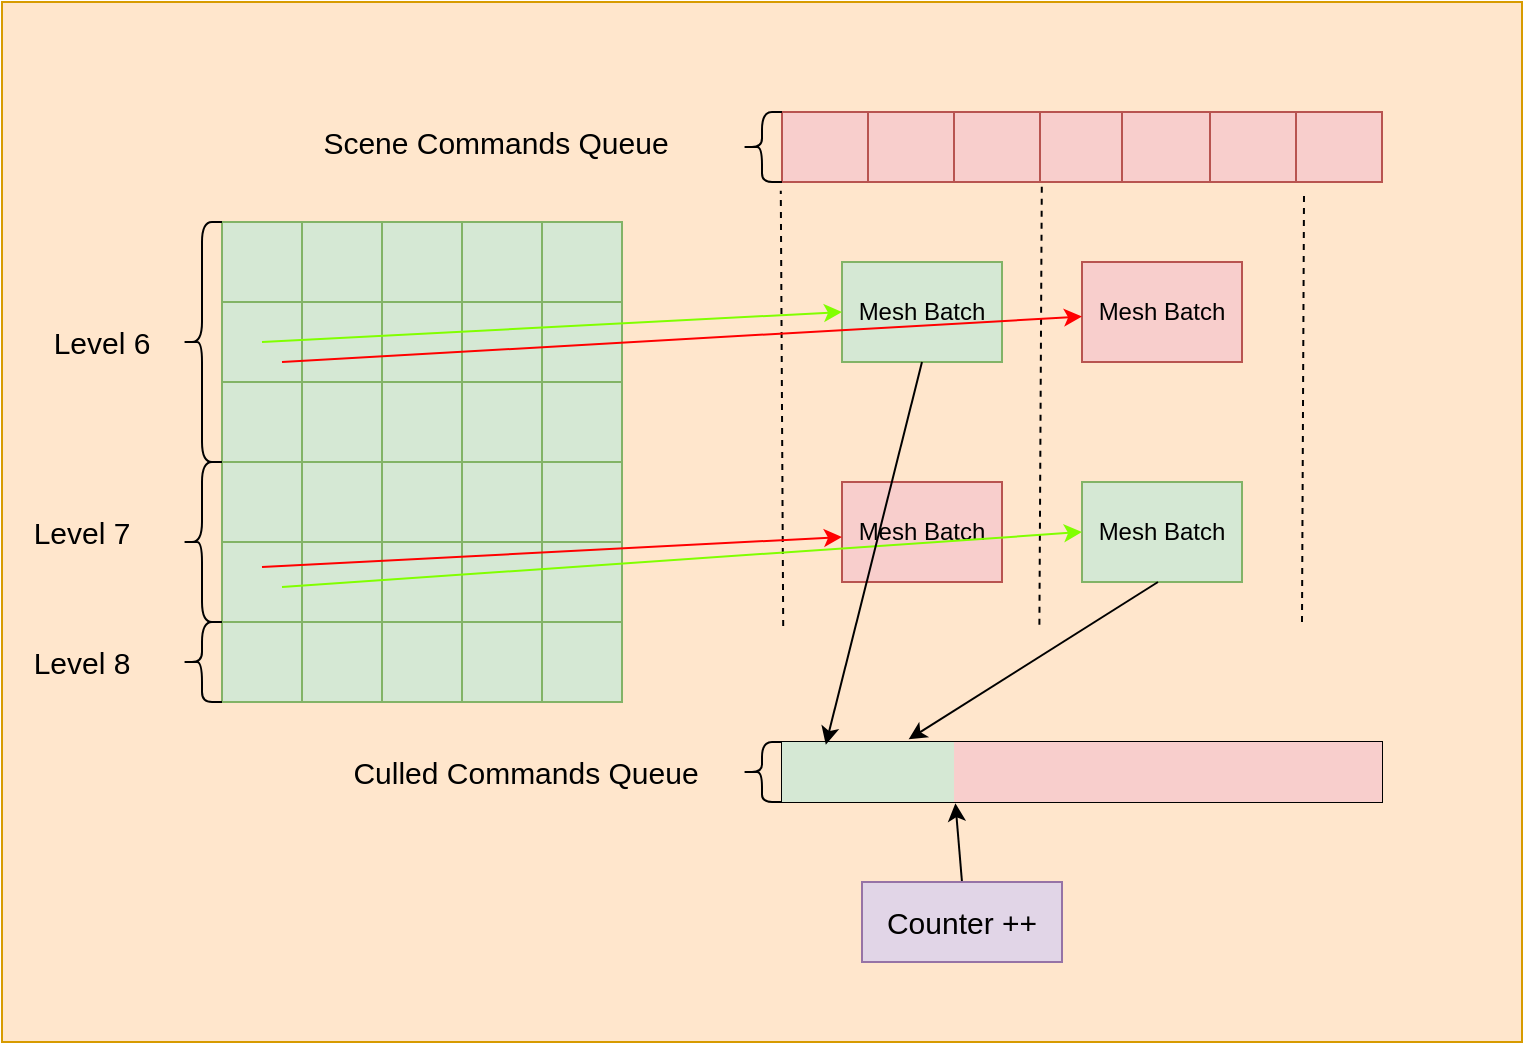 <mxfile version="24.2.5" type="device">
  <diagram name="第 1 页" id="SrxB0XY9dT65cyTwiwqH">
    <mxGraphModel dx="2074" dy="1205" grid="1" gridSize="10" guides="1" tooltips="1" connect="1" arrows="1" fold="1" page="1" pageScale="1" pageWidth="827" pageHeight="1169" math="0" shadow="0">
      <root>
        <mxCell id="0" />
        <mxCell id="1" parent="0" />
        <mxCell id="6YKw9iNjO2KrYBKUbxQq-34" value="" style="rounded=0;whiteSpace=wrap;html=1;fillColor=#ffe6cc;strokeColor=#d79b00;" vertex="1" parent="1">
          <mxGeometry x="70" y="390" width="760" height="520" as="geometry" />
        </mxCell>
        <mxCell id="6YKw9iNjO2KrYBKUbxQq-2" value="" style="shape=table;startSize=0;container=1;collapsible=0;childLayout=tableLayout;fontSize=16;fillColor=#d5e8d4;strokeColor=#82b366;" vertex="1" parent="1">
          <mxGeometry x="180" y="500" width="200" height="240" as="geometry" />
        </mxCell>
        <mxCell id="6YKw9iNjO2KrYBKUbxQq-3" value="" style="shape=tableRow;horizontal=0;startSize=0;swimlaneHead=0;swimlaneBody=0;strokeColor=inherit;top=0;left=0;bottom=0;right=0;collapsible=0;dropTarget=0;fillColor=none;points=[[0,0.5],[1,0.5]];portConstraint=eastwest;fontSize=16;" vertex="1" parent="6YKw9iNjO2KrYBKUbxQq-2">
          <mxGeometry width="200" height="40" as="geometry" />
        </mxCell>
        <mxCell id="6YKw9iNjO2KrYBKUbxQq-4" value="" style="shape=partialRectangle;html=1;whiteSpace=wrap;connectable=0;strokeColor=inherit;overflow=hidden;fillColor=none;top=0;left=0;bottom=0;right=0;pointerEvents=1;fontSize=16;" vertex="1" parent="6YKw9iNjO2KrYBKUbxQq-3">
          <mxGeometry width="40" height="40" as="geometry">
            <mxRectangle width="40" height="40" as="alternateBounds" />
          </mxGeometry>
        </mxCell>
        <mxCell id="6YKw9iNjO2KrYBKUbxQq-5" value="" style="shape=partialRectangle;html=1;whiteSpace=wrap;connectable=0;strokeColor=inherit;overflow=hidden;fillColor=none;top=0;left=0;bottom=0;right=0;pointerEvents=1;fontSize=16;" vertex="1" parent="6YKw9iNjO2KrYBKUbxQq-3">
          <mxGeometry x="40" width="40" height="40" as="geometry">
            <mxRectangle width="40" height="40" as="alternateBounds" />
          </mxGeometry>
        </mxCell>
        <mxCell id="6YKw9iNjO2KrYBKUbxQq-6" value="" style="shape=partialRectangle;html=1;whiteSpace=wrap;connectable=0;strokeColor=inherit;overflow=hidden;fillColor=none;top=0;left=0;bottom=0;right=0;pointerEvents=1;fontSize=16;" vertex="1" parent="6YKw9iNjO2KrYBKUbxQq-3">
          <mxGeometry x="80" width="40" height="40" as="geometry">
            <mxRectangle width="40" height="40" as="alternateBounds" />
          </mxGeometry>
        </mxCell>
        <mxCell id="6YKw9iNjO2KrYBKUbxQq-23" style="shape=partialRectangle;html=1;whiteSpace=wrap;connectable=0;strokeColor=inherit;overflow=hidden;fillColor=none;top=0;left=0;bottom=0;right=0;pointerEvents=1;fontSize=16;" vertex="1" parent="6YKw9iNjO2KrYBKUbxQq-3">
          <mxGeometry x="120" width="40" height="40" as="geometry">
            <mxRectangle width="40" height="40" as="alternateBounds" />
          </mxGeometry>
        </mxCell>
        <mxCell id="6YKw9iNjO2KrYBKUbxQq-28" style="shape=partialRectangle;html=1;whiteSpace=wrap;connectable=0;strokeColor=inherit;overflow=hidden;fillColor=none;top=0;left=0;bottom=0;right=0;pointerEvents=1;fontSize=16;" vertex="1" parent="6YKw9iNjO2KrYBKUbxQq-3">
          <mxGeometry x="160" width="40" height="40" as="geometry">
            <mxRectangle width="40" height="40" as="alternateBounds" />
          </mxGeometry>
        </mxCell>
        <mxCell id="6YKw9iNjO2KrYBKUbxQq-7" value="" style="shape=tableRow;horizontal=0;startSize=0;swimlaneHead=0;swimlaneBody=0;strokeColor=inherit;top=0;left=0;bottom=0;right=0;collapsible=0;dropTarget=0;fillColor=none;points=[[0,0.5],[1,0.5]];portConstraint=eastwest;fontSize=16;" vertex="1" parent="6YKw9iNjO2KrYBKUbxQq-2">
          <mxGeometry y="40" width="200" height="40" as="geometry" />
        </mxCell>
        <mxCell id="6YKw9iNjO2KrYBKUbxQq-8" value="" style="shape=partialRectangle;html=1;whiteSpace=wrap;connectable=0;strokeColor=inherit;overflow=hidden;fillColor=none;top=0;left=0;bottom=0;right=0;pointerEvents=1;fontSize=16;" vertex="1" parent="6YKw9iNjO2KrYBKUbxQq-7">
          <mxGeometry width="40" height="40" as="geometry">
            <mxRectangle width="40" height="40" as="alternateBounds" />
          </mxGeometry>
        </mxCell>
        <mxCell id="6YKw9iNjO2KrYBKUbxQq-9" value="" style="shape=partialRectangle;html=1;whiteSpace=wrap;connectable=0;strokeColor=inherit;overflow=hidden;fillColor=none;top=0;left=0;bottom=0;right=0;pointerEvents=1;fontSize=16;" vertex="1" parent="6YKw9iNjO2KrYBKUbxQq-7">
          <mxGeometry x="40" width="40" height="40" as="geometry">
            <mxRectangle width="40" height="40" as="alternateBounds" />
          </mxGeometry>
        </mxCell>
        <mxCell id="6YKw9iNjO2KrYBKUbxQq-10" value="" style="shape=partialRectangle;html=1;whiteSpace=wrap;connectable=0;strokeColor=inherit;overflow=hidden;fillColor=none;top=0;left=0;bottom=0;right=0;pointerEvents=1;fontSize=16;" vertex="1" parent="6YKw9iNjO2KrYBKUbxQq-7">
          <mxGeometry x="80" width="40" height="40" as="geometry">
            <mxRectangle width="40" height="40" as="alternateBounds" />
          </mxGeometry>
        </mxCell>
        <mxCell id="6YKw9iNjO2KrYBKUbxQq-24" style="shape=partialRectangle;html=1;whiteSpace=wrap;connectable=0;strokeColor=inherit;overflow=hidden;fillColor=none;top=0;left=0;bottom=0;right=0;pointerEvents=1;fontSize=16;" vertex="1" parent="6YKw9iNjO2KrYBKUbxQq-7">
          <mxGeometry x="120" width="40" height="40" as="geometry">
            <mxRectangle width="40" height="40" as="alternateBounds" />
          </mxGeometry>
        </mxCell>
        <mxCell id="6YKw9iNjO2KrYBKUbxQq-29" style="shape=partialRectangle;html=1;whiteSpace=wrap;connectable=0;strokeColor=inherit;overflow=hidden;fillColor=none;top=0;left=0;bottom=0;right=0;pointerEvents=1;fontSize=16;" vertex="1" parent="6YKw9iNjO2KrYBKUbxQq-7">
          <mxGeometry x="160" width="40" height="40" as="geometry">
            <mxRectangle width="40" height="40" as="alternateBounds" />
          </mxGeometry>
        </mxCell>
        <mxCell id="6YKw9iNjO2KrYBKUbxQq-11" value="" style="shape=tableRow;horizontal=0;startSize=0;swimlaneHead=0;swimlaneBody=0;strokeColor=inherit;top=0;left=0;bottom=0;right=0;collapsible=0;dropTarget=0;fillColor=none;points=[[0,0.5],[1,0.5]];portConstraint=eastwest;fontSize=16;" vertex="1" parent="6YKw9iNjO2KrYBKUbxQq-2">
          <mxGeometry y="80" width="200" height="40" as="geometry" />
        </mxCell>
        <mxCell id="6YKw9iNjO2KrYBKUbxQq-12" value="" style="shape=partialRectangle;html=1;whiteSpace=wrap;connectable=0;strokeColor=inherit;overflow=hidden;fillColor=none;top=0;left=0;bottom=0;right=0;pointerEvents=1;fontSize=16;" vertex="1" parent="6YKw9iNjO2KrYBKUbxQq-11">
          <mxGeometry width="40" height="40" as="geometry">
            <mxRectangle width="40" height="40" as="alternateBounds" />
          </mxGeometry>
        </mxCell>
        <mxCell id="6YKw9iNjO2KrYBKUbxQq-13" value="" style="shape=partialRectangle;html=1;whiteSpace=wrap;connectable=0;strokeColor=inherit;overflow=hidden;fillColor=none;top=0;left=0;bottom=0;right=0;pointerEvents=1;fontSize=16;" vertex="1" parent="6YKw9iNjO2KrYBKUbxQq-11">
          <mxGeometry x="40" width="40" height="40" as="geometry">
            <mxRectangle width="40" height="40" as="alternateBounds" />
          </mxGeometry>
        </mxCell>
        <mxCell id="6YKw9iNjO2KrYBKUbxQq-14" value="" style="shape=partialRectangle;html=1;whiteSpace=wrap;connectable=0;strokeColor=inherit;overflow=hidden;fillColor=none;top=0;left=0;bottom=0;right=0;pointerEvents=1;fontSize=16;" vertex="1" parent="6YKw9iNjO2KrYBKUbxQq-11">
          <mxGeometry x="80" width="40" height="40" as="geometry">
            <mxRectangle width="40" height="40" as="alternateBounds" />
          </mxGeometry>
        </mxCell>
        <mxCell id="6YKw9iNjO2KrYBKUbxQq-25" style="shape=partialRectangle;html=1;whiteSpace=wrap;connectable=0;strokeColor=inherit;overflow=hidden;fillColor=none;top=0;left=0;bottom=0;right=0;pointerEvents=1;fontSize=16;" vertex="1" parent="6YKw9iNjO2KrYBKUbxQq-11">
          <mxGeometry x="120" width="40" height="40" as="geometry">
            <mxRectangle width="40" height="40" as="alternateBounds" />
          </mxGeometry>
        </mxCell>
        <mxCell id="6YKw9iNjO2KrYBKUbxQq-30" style="shape=partialRectangle;html=1;whiteSpace=wrap;connectable=0;strokeColor=inherit;overflow=hidden;fillColor=none;top=0;left=0;bottom=0;right=0;pointerEvents=1;fontSize=16;" vertex="1" parent="6YKw9iNjO2KrYBKUbxQq-11">
          <mxGeometry x="160" width="40" height="40" as="geometry">
            <mxRectangle width="40" height="40" as="alternateBounds" />
          </mxGeometry>
        </mxCell>
        <mxCell id="6YKw9iNjO2KrYBKUbxQq-15" style="shape=tableRow;horizontal=0;startSize=0;swimlaneHead=0;swimlaneBody=0;strokeColor=inherit;top=0;left=0;bottom=0;right=0;collapsible=0;dropTarget=0;fillColor=none;points=[[0,0.5],[1,0.5]];portConstraint=eastwest;fontSize=16;" vertex="1" parent="6YKw9iNjO2KrYBKUbxQq-2">
          <mxGeometry y="120" width="200" height="40" as="geometry" />
        </mxCell>
        <mxCell id="6YKw9iNjO2KrYBKUbxQq-16" style="shape=partialRectangle;html=1;whiteSpace=wrap;connectable=0;strokeColor=inherit;overflow=hidden;fillColor=none;top=0;left=0;bottom=0;right=0;pointerEvents=1;fontSize=16;" vertex="1" parent="6YKw9iNjO2KrYBKUbxQq-15">
          <mxGeometry width="40" height="40" as="geometry">
            <mxRectangle width="40" height="40" as="alternateBounds" />
          </mxGeometry>
        </mxCell>
        <mxCell id="6YKw9iNjO2KrYBKUbxQq-17" style="shape=partialRectangle;html=1;whiteSpace=wrap;connectable=0;strokeColor=inherit;overflow=hidden;fillColor=none;top=0;left=0;bottom=0;right=0;pointerEvents=1;fontSize=16;" vertex="1" parent="6YKw9iNjO2KrYBKUbxQq-15">
          <mxGeometry x="40" width="40" height="40" as="geometry">
            <mxRectangle width="40" height="40" as="alternateBounds" />
          </mxGeometry>
        </mxCell>
        <mxCell id="6YKw9iNjO2KrYBKUbxQq-18" style="shape=partialRectangle;html=1;whiteSpace=wrap;connectable=0;strokeColor=inherit;overflow=hidden;fillColor=none;top=0;left=0;bottom=0;right=0;pointerEvents=1;fontSize=16;" vertex="1" parent="6YKw9iNjO2KrYBKUbxQq-15">
          <mxGeometry x="80" width="40" height="40" as="geometry">
            <mxRectangle width="40" height="40" as="alternateBounds" />
          </mxGeometry>
        </mxCell>
        <mxCell id="6YKw9iNjO2KrYBKUbxQq-26" style="shape=partialRectangle;html=1;whiteSpace=wrap;connectable=0;strokeColor=inherit;overflow=hidden;fillColor=none;top=0;left=0;bottom=0;right=0;pointerEvents=1;fontSize=16;" vertex="1" parent="6YKw9iNjO2KrYBKUbxQq-15">
          <mxGeometry x="120" width="40" height="40" as="geometry">
            <mxRectangle width="40" height="40" as="alternateBounds" />
          </mxGeometry>
        </mxCell>
        <mxCell id="6YKw9iNjO2KrYBKUbxQq-31" style="shape=partialRectangle;html=1;whiteSpace=wrap;connectable=0;strokeColor=inherit;overflow=hidden;fillColor=none;top=0;left=0;bottom=0;right=0;pointerEvents=1;fontSize=16;" vertex="1" parent="6YKw9iNjO2KrYBKUbxQq-15">
          <mxGeometry x="160" width="40" height="40" as="geometry">
            <mxRectangle width="40" height="40" as="alternateBounds" />
          </mxGeometry>
        </mxCell>
        <mxCell id="6YKw9iNjO2KrYBKUbxQq-19" style="shape=tableRow;horizontal=0;startSize=0;swimlaneHead=0;swimlaneBody=0;strokeColor=inherit;top=0;left=0;bottom=0;right=0;collapsible=0;dropTarget=0;fillColor=none;points=[[0,0.5],[1,0.5]];portConstraint=eastwest;fontSize=16;" vertex="1" parent="6YKw9iNjO2KrYBKUbxQq-2">
          <mxGeometry y="160" width="200" height="40" as="geometry" />
        </mxCell>
        <mxCell id="6YKw9iNjO2KrYBKUbxQq-20" style="shape=partialRectangle;html=1;whiteSpace=wrap;connectable=0;strokeColor=inherit;overflow=hidden;fillColor=none;top=0;left=0;bottom=0;right=0;pointerEvents=1;fontSize=16;" vertex="1" parent="6YKw9iNjO2KrYBKUbxQq-19">
          <mxGeometry width="40" height="40" as="geometry">
            <mxRectangle width="40" height="40" as="alternateBounds" />
          </mxGeometry>
        </mxCell>
        <mxCell id="6YKw9iNjO2KrYBKUbxQq-21" style="shape=partialRectangle;html=1;whiteSpace=wrap;connectable=0;strokeColor=inherit;overflow=hidden;fillColor=none;top=0;left=0;bottom=0;right=0;pointerEvents=1;fontSize=16;" vertex="1" parent="6YKw9iNjO2KrYBKUbxQq-19">
          <mxGeometry x="40" width="40" height="40" as="geometry">
            <mxRectangle width="40" height="40" as="alternateBounds" />
          </mxGeometry>
        </mxCell>
        <mxCell id="6YKw9iNjO2KrYBKUbxQq-22" style="shape=partialRectangle;html=1;whiteSpace=wrap;connectable=0;strokeColor=inherit;overflow=hidden;fillColor=none;top=0;left=0;bottom=0;right=0;pointerEvents=1;fontSize=16;" vertex="1" parent="6YKw9iNjO2KrYBKUbxQq-19">
          <mxGeometry x="80" width="40" height="40" as="geometry">
            <mxRectangle width="40" height="40" as="alternateBounds" />
          </mxGeometry>
        </mxCell>
        <mxCell id="6YKw9iNjO2KrYBKUbxQq-27" style="shape=partialRectangle;html=1;whiteSpace=wrap;connectable=0;strokeColor=inherit;overflow=hidden;fillColor=none;top=0;left=0;bottom=0;right=0;pointerEvents=1;fontSize=16;" vertex="1" parent="6YKw9iNjO2KrYBKUbxQq-19">
          <mxGeometry x="120" width="40" height="40" as="geometry">
            <mxRectangle width="40" height="40" as="alternateBounds" />
          </mxGeometry>
        </mxCell>
        <mxCell id="6YKw9iNjO2KrYBKUbxQq-32" style="shape=partialRectangle;html=1;whiteSpace=wrap;connectable=0;strokeColor=inherit;overflow=hidden;fillColor=none;top=0;left=0;bottom=0;right=0;pointerEvents=1;fontSize=16;" vertex="1" parent="6YKw9iNjO2KrYBKUbxQq-19">
          <mxGeometry x="160" width="40" height="40" as="geometry">
            <mxRectangle width="40" height="40" as="alternateBounds" />
          </mxGeometry>
        </mxCell>
        <mxCell id="6YKw9iNjO2KrYBKUbxQq-80" style="shape=tableRow;horizontal=0;startSize=0;swimlaneHead=0;swimlaneBody=0;strokeColor=inherit;top=0;left=0;bottom=0;right=0;collapsible=0;dropTarget=0;fillColor=none;points=[[0,0.5],[1,0.5]];portConstraint=eastwest;fontSize=16;" vertex="1" parent="6YKw9iNjO2KrYBKUbxQq-2">
          <mxGeometry y="200" width="200" height="40" as="geometry" />
        </mxCell>
        <mxCell id="6YKw9iNjO2KrYBKUbxQq-81" style="shape=partialRectangle;html=1;whiteSpace=wrap;connectable=0;strokeColor=inherit;overflow=hidden;fillColor=none;top=0;left=0;bottom=0;right=0;pointerEvents=1;fontSize=16;" vertex="1" parent="6YKw9iNjO2KrYBKUbxQq-80">
          <mxGeometry width="40" height="40" as="geometry">
            <mxRectangle width="40" height="40" as="alternateBounds" />
          </mxGeometry>
        </mxCell>
        <mxCell id="6YKw9iNjO2KrYBKUbxQq-82" style="shape=partialRectangle;html=1;whiteSpace=wrap;connectable=0;strokeColor=inherit;overflow=hidden;fillColor=none;top=0;left=0;bottom=0;right=0;pointerEvents=1;fontSize=16;" vertex="1" parent="6YKw9iNjO2KrYBKUbxQq-80">
          <mxGeometry x="40" width="40" height="40" as="geometry">
            <mxRectangle width="40" height="40" as="alternateBounds" />
          </mxGeometry>
        </mxCell>
        <mxCell id="6YKw9iNjO2KrYBKUbxQq-83" style="shape=partialRectangle;html=1;whiteSpace=wrap;connectable=0;strokeColor=inherit;overflow=hidden;fillColor=none;top=0;left=0;bottom=0;right=0;pointerEvents=1;fontSize=16;" vertex="1" parent="6YKw9iNjO2KrYBKUbxQq-80">
          <mxGeometry x="80" width="40" height="40" as="geometry">
            <mxRectangle width="40" height="40" as="alternateBounds" />
          </mxGeometry>
        </mxCell>
        <mxCell id="6YKw9iNjO2KrYBKUbxQq-84" style="shape=partialRectangle;html=1;whiteSpace=wrap;connectable=0;strokeColor=inherit;overflow=hidden;fillColor=none;top=0;left=0;bottom=0;right=0;pointerEvents=1;fontSize=16;" vertex="1" parent="6YKw9iNjO2KrYBKUbxQq-80">
          <mxGeometry x="120" width="40" height="40" as="geometry">
            <mxRectangle width="40" height="40" as="alternateBounds" />
          </mxGeometry>
        </mxCell>
        <mxCell id="6YKw9iNjO2KrYBKUbxQq-85" style="shape=partialRectangle;html=1;whiteSpace=wrap;connectable=0;strokeColor=inherit;overflow=hidden;fillColor=none;top=0;left=0;bottom=0;right=0;pointerEvents=1;fontSize=16;" vertex="1" parent="6YKw9iNjO2KrYBKUbxQq-80">
          <mxGeometry x="160" width="40" height="40" as="geometry">
            <mxRectangle width="40" height="40" as="alternateBounds" />
          </mxGeometry>
        </mxCell>
        <mxCell id="6YKw9iNjO2KrYBKUbxQq-36" value="" style="shape=table;startSize=0;container=1;collapsible=0;childLayout=tableLayout;fontSize=16;fillColor=#f8cecc;strokeColor=#b85450;" vertex="1" parent="1">
          <mxGeometry x="460" y="445" width="300" height="35" as="geometry" />
        </mxCell>
        <mxCell id="6YKw9iNjO2KrYBKUbxQq-37" value="" style="shape=tableRow;horizontal=0;startSize=0;swimlaneHead=0;swimlaneBody=0;strokeColor=inherit;top=0;left=0;bottom=0;right=0;collapsible=0;dropTarget=0;fillColor=none;points=[[0,0.5],[1,0.5]];portConstraint=eastwest;fontSize=16;" vertex="1" parent="6YKw9iNjO2KrYBKUbxQq-36">
          <mxGeometry width="300" height="35" as="geometry" />
        </mxCell>
        <mxCell id="6YKw9iNjO2KrYBKUbxQq-38" value="" style="shape=partialRectangle;html=1;whiteSpace=wrap;connectable=0;strokeColor=inherit;overflow=hidden;fillColor=none;top=0;left=0;bottom=0;right=0;pointerEvents=1;fontSize=16;" vertex="1" parent="6YKw9iNjO2KrYBKUbxQq-37">
          <mxGeometry width="43" height="35" as="geometry">
            <mxRectangle width="43" height="35" as="alternateBounds" />
          </mxGeometry>
        </mxCell>
        <mxCell id="6YKw9iNjO2KrYBKUbxQq-39" value="" style="shape=partialRectangle;html=1;whiteSpace=wrap;connectable=0;strokeColor=inherit;overflow=hidden;fillColor=none;top=0;left=0;bottom=0;right=0;pointerEvents=1;fontSize=16;" vertex="1" parent="6YKw9iNjO2KrYBKUbxQq-37">
          <mxGeometry x="43" width="43" height="35" as="geometry">
            <mxRectangle width="43" height="35" as="alternateBounds" />
          </mxGeometry>
        </mxCell>
        <mxCell id="6YKw9iNjO2KrYBKUbxQq-40" value="" style="shape=partialRectangle;html=1;whiteSpace=wrap;connectable=0;strokeColor=inherit;overflow=hidden;fillColor=none;top=0;left=0;bottom=0;right=0;pointerEvents=1;fontSize=16;" vertex="1" parent="6YKw9iNjO2KrYBKUbxQq-37">
          <mxGeometry x="86" width="43" height="35" as="geometry">
            <mxRectangle width="43" height="35" as="alternateBounds" />
          </mxGeometry>
        </mxCell>
        <mxCell id="6YKw9iNjO2KrYBKUbxQq-49" style="shape=partialRectangle;html=1;whiteSpace=wrap;connectable=0;strokeColor=inherit;overflow=hidden;fillColor=none;top=0;left=0;bottom=0;right=0;pointerEvents=1;fontSize=16;" vertex="1" parent="6YKw9iNjO2KrYBKUbxQq-37">
          <mxGeometry x="129" width="41" height="35" as="geometry">
            <mxRectangle width="41" height="35" as="alternateBounds" />
          </mxGeometry>
        </mxCell>
        <mxCell id="6YKw9iNjO2KrYBKUbxQq-50" style="shape=partialRectangle;html=1;whiteSpace=wrap;connectable=0;strokeColor=inherit;overflow=hidden;fillColor=none;top=0;left=0;bottom=0;right=0;pointerEvents=1;fontSize=16;" vertex="1" parent="6YKw9iNjO2KrYBKUbxQq-37">
          <mxGeometry x="170" width="44" height="35" as="geometry">
            <mxRectangle width="44" height="35" as="alternateBounds" />
          </mxGeometry>
        </mxCell>
        <mxCell id="6YKw9iNjO2KrYBKUbxQq-51" style="shape=partialRectangle;html=1;whiteSpace=wrap;connectable=0;strokeColor=inherit;overflow=hidden;fillColor=none;top=0;left=0;bottom=0;right=0;pointerEvents=1;fontSize=16;" vertex="1" parent="6YKw9iNjO2KrYBKUbxQq-37">
          <mxGeometry x="214" width="43" height="35" as="geometry">
            <mxRectangle width="43" height="35" as="alternateBounds" />
          </mxGeometry>
        </mxCell>
        <mxCell id="6YKw9iNjO2KrYBKUbxQq-52" style="shape=partialRectangle;html=1;whiteSpace=wrap;connectable=0;strokeColor=inherit;overflow=hidden;fillColor=none;top=0;left=0;bottom=0;right=0;pointerEvents=1;fontSize=16;" vertex="1" parent="6YKw9iNjO2KrYBKUbxQq-37">
          <mxGeometry x="257" width="43" height="35" as="geometry">
            <mxRectangle width="43" height="35" as="alternateBounds" />
          </mxGeometry>
        </mxCell>
        <mxCell id="6YKw9iNjO2KrYBKUbxQq-53" value="Mesh Batch" style="rounded=0;whiteSpace=wrap;html=1;fillColor=#d5e8d4;strokeColor=#82b366;" vertex="1" parent="1">
          <mxGeometry x="490" y="520" width="80" height="50" as="geometry" />
        </mxCell>
        <mxCell id="6YKw9iNjO2KrYBKUbxQq-54" value="Mesh Batch" style="rounded=0;whiteSpace=wrap;html=1;fillColor=#f8cecc;strokeColor=#b85450;" vertex="1" parent="1">
          <mxGeometry x="610" y="520" width="80" height="50" as="geometry" />
        </mxCell>
        <mxCell id="6YKw9iNjO2KrYBKUbxQq-57" value="" style="endArrow=none;dashed=1;html=1;rounded=0;entryX=-0.002;entryY=1.125;entryDx=0;entryDy=0;entryPerimeter=0;exitX=0.002;exitY=0.05;exitDx=0;exitDy=0;exitPerimeter=0;" edge="1" parent="1" target="6YKw9iNjO2KrYBKUbxQq-37">
          <mxGeometry width="50" height="50" relative="1" as="geometry">
            <mxPoint x="460.6" y="702" as="sourcePoint" />
            <mxPoint x="440" y="590" as="targetPoint" />
          </mxGeometry>
        </mxCell>
        <mxCell id="6YKw9iNjO2KrYBKUbxQq-67" value="" style="endArrow=none;dashed=1;html=1;rounded=0;entryX=0.433;entryY=1.042;entryDx=0;entryDy=0;entryPerimeter=0;exitX=0.429;exitY=0.033;exitDx=0;exitDy=0;exitPerimeter=0;" edge="1" parent="1" target="6YKw9iNjO2KrYBKUbxQq-37">
          <mxGeometry width="50" height="50" relative="1" as="geometry">
            <mxPoint x="588.7" y="701.32" as="sourcePoint" />
            <mxPoint x="469" y="500" as="targetPoint" />
          </mxGeometry>
        </mxCell>
        <mxCell id="6YKw9iNjO2KrYBKUbxQq-68" value="" style="endArrow=none;dashed=1;html=1;rounded=0;entryX=0.433;entryY=1.042;entryDx=0;entryDy=0;entryPerimeter=0;exitX=0.429;exitY=0.033;exitDx=0;exitDy=0;exitPerimeter=0;" edge="1" parent="1">
          <mxGeometry width="50" height="50" relative="1" as="geometry">
            <mxPoint x="720" y="700" as="sourcePoint" />
            <mxPoint x="721" y="486" as="targetPoint" />
          </mxGeometry>
        </mxCell>
        <mxCell id="6YKw9iNjO2KrYBKUbxQq-69" value="" style="shape=table;startSize=0;container=1;collapsible=0;childLayout=tableLayout;fontSize=16;" vertex="1" parent="1">
          <mxGeometry x="460" y="760" width="300" height="30" as="geometry" />
        </mxCell>
        <mxCell id="6YKw9iNjO2KrYBKUbxQq-70" value="" style="shape=tableRow;horizontal=0;startSize=0;swimlaneHead=0;swimlaneBody=0;strokeColor=inherit;top=0;left=0;bottom=0;right=0;collapsible=0;dropTarget=0;fillColor=none;points=[[0,0.5],[1,0.5]];portConstraint=eastwest;fontSize=16;" vertex="1" parent="6YKw9iNjO2KrYBKUbxQq-69">
          <mxGeometry width="300" height="30" as="geometry" />
        </mxCell>
        <mxCell id="6YKw9iNjO2KrYBKUbxQq-71" value="" style="shape=partialRectangle;html=1;whiteSpace=wrap;connectable=0;strokeColor=#82b366;overflow=hidden;fillColor=#d5e8d4;top=0;left=0;bottom=0;right=0;pointerEvents=1;fontSize=16;" vertex="1" parent="6YKw9iNjO2KrYBKUbxQq-70">
          <mxGeometry width="43" height="30" as="geometry">
            <mxRectangle width="43" height="30" as="alternateBounds" />
          </mxGeometry>
        </mxCell>
        <mxCell id="6YKw9iNjO2KrYBKUbxQq-72" value="" style="shape=partialRectangle;html=1;whiteSpace=wrap;connectable=0;strokeColor=#82b366;overflow=hidden;fillColor=#d5e8d4;top=0;left=0;bottom=0;right=0;pointerEvents=1;fontSize=16;" vertex="1" parent="6YKw9iNjO2KrYBKUbxQq-70">
          <mxGeometry x="43" width="43" height="30" as="geometry">
            <mxRectangle width="43" height="30" as="alternateBounds" />
          </mxGeometry>
        </mxCell>
        <mxCell id="6YKw9iNjO2KrYBKUbxQq-73" value="" style="shape=partialRectangle;html=1;whiteSpace=wrap;connectable=0;strokeColor=#b85450;overflow=hidden;fillColor=#f8cecc;top=0;left=0;bottom=0;right=0;pointerEvents=1;fontSize=16;" vertex="1" parent="6YKw9iNjO2KrYBKUbxQq-70">
          <mxGeometry x="86" width="43" height="30" as="geometry">
            <mxRectangle width="43" height="30" as="alternateBounds" />
          </mxGeometry>
        </mxCell>
        <mxCell id="6YKw9iNjO2KrYBKUbxQq-74" style="shape=partialRectangle;html=1;whiteSpace=wrap;connectable=0;strokeColor=#b85450;overflow=hidden;fillColor=#f8cecc;top=0;left=0;bottom=0;right=0;pointerEvents=1;fontSize=16;" vertex="1" parent="6YKw9iNjO2KrYBKUbxQq-70">
          <mxGeometry x="129" width="41" height="30" as="geometry">
            <mxRectangle width="41" height="30" as="alternateBounds" />
          </mxGeometry>
        </mxCell>
        <mxCell id="6YKw9iNjO2KrYBKUbxQq-75" style="shape=partialRectangle;html=1;whiteSpace=wrap;connectable=0;strokeColor=#b85450;overflow=hidden;fillColor=#f8cecc;top=0;left=0;bottom=0;right=0;pointerEvents=1;fontSize=16;" vertex="1" parent="6YKw9iNjO2KrYBKUbxQq-70">
          <mxGeometry x="170" width="44" height="30" as="geometry">
            <mxRectangle width="44" height="30" as="alternateBounds" />
          </mxGeometry>
        </mxCell>
        <mxCell id="6YKw9iNjO2KrYBKUbxQq-76" style="shape=partialRectangle;html=1;whiteSpace=wrap;connectable=0;strokeColor=#b85450;overflow=hidden;fillColor=#f8cecc;top=0;left=0;bottom=0;right=0;pointerEvents=1;fontSize=16;" vertex="1" parent="6YKw9iNjO2KrYBKUbxQq-70">
          <mxGeometry x="214" width="43" height="30" as="geometry">
            <mxRectangle width="43" height="30" as="alternateBounds" />
          </mxGeometry>
        </mxCell>
        <mxCell id="6YKw9iNjO2KrYBKUbxQq-77" style="shape=partialRectangle;html=1;whiteSpace=wrap;connectable=0;strokeColor=#b85450;overflow=hidden;fillColor=#f8cecc;top=0;left=0;bottom=0;right=0;pointerEvents=1;fontSize=16;" vertex="1" parent="6YKw9iNjO2KrYBKUbxQq-70">
          <mxGeometry x="257" width="43" height="30" as="geometry">
            <mxRectangle width="43" height="30" as="alternateBounds" />
          </mxGeometry>
        </mxCell>
        <mxCell id="6YKw9iNjO2KrYBKUbxQq-78" value="" style="shape=curlyBracket;whiteSpace=wrap;html=1;rounded=1;labelPosition=left;verticalLabelPosition=middle;align=right;verticalAlign=middle;" vertex="1" parent="1">
          <mxGeometry x="160" y="700" width="20" height="40" as="geometry" />
        </mxCell>
        <mxCell id="6YKw9iNjO2KrYBKUbxQq-79" value="" style="shape=curlyBracket;whiteSpace=wrap;html=1;rounded=1;labelPosition=left;verticalLabelPosition=middle;align=right;verticalAlign=middle;" vertex="1" parent="1">
          <mxGeometry x="160" y="500" width="20" height="120" as="geometry" />
        </mxCell>
        <mxCell id="6YKw9iNjO2KrYBKUbxQq-86" value="" style="shape=curlyBracket;whiteSpace=wrap;html=1;rounded=1;labelPosition=left;verticalLabelPosition=middle;align=right;verticalAlign=middle;" vertex="1" parent="1">
          <mxGeometry x="160" y="620" width="20" height="80" as="geometry" />
        </mxCell>
        <mxCell id="6YKw9iNjO2KrYBKUbxQq-88" value="Level 7" style="text;html=1;align=center;verticalAlign=middle;whiteSpace=wrap;rounded=0;fontSize=15;" vertex="1" parent="1">
          <mxGeometry x="80" y="640" width="60" height="30" as="geometry" />
        </mxCell>
        <mxCell id="6YKw9iNjO2KrYBKUbxQq-89" value="Level 8" style="text;html=1;align=center;verticalAlign=middle;whiteSpace=wrap;rounded=0;fontSize=15;" vertex="1" parent="1">
          <mxGeometry x="80" y="705" width="60" height="30" as="geometry" />
        </mxCell>
        <mxCell id="6YKw9iNjO2KrYBKUbxQq-90" value="" style="shape=curlyBracket;whiteSpace=wrap;html=1;rounded=1;labelPosition=left;verticalLabelPosition=middle;align=right;verticalAlign=middle;" vertex="1" parent="1">
          <mxGeometry x="440" y="445" width="20" height="35" as="geometry" />
        </mxCell>
        <mxCell id="6YKw9iNjO2KrYBKUbxQq-91" value="Scene Commands Queue" style="text;html=1;align=center;verticalAlign=middle;whiteSpace=wrap;rounded=0;fontSize=15;" vertex="1" parent="1">
          <mxGeometry x="220" y="445" width="194" height="30" as="geometry" />
        </mxCell>
        <mxCell id="6YKw9iNjO2KrYBKUbxQq-92" value="" style="shape=curlyBracket;whiteSpace=wrap;html=1;rounded=1;labelPosition=left;verticalLabelPosition=middle;align=right;verticalAlign=middle;" vertex="1" parent="1">
          <mxGeometry x="440" y="760" width="20" height="30" as="geometry" />
        </mxCell>
        <mxCell id="6YKw9iNjO2KrYBKUbxQq-93" value="Culled Commands Queue" style="text;html=1;align=center;verticalAlign=middle;whiteSpace=wrap;rounded=0;fontSize=15;" vertex="1" parent="1">
          <mxGeometry x="240" y="760" width="184" height="30" as="geometry" />
        </mxCell>
        <mxCell id="6YKw9iNjO2KrYBKUbxQq-95" value="Mesh Batch" style="rounded=0;whiteSpace=wrap;html=1;fillColor=#f8cecc;strokeColor=#b85450;" vertex="1" parent="1">
          <mxGeometry x="490" y="630" width="80" height="50" as="geometry" />
        </mxCell>
        <mxCell id="6YKw9iNjO2KrYBKUbxQq-96" value="Mesh Batch" style="rounded=0;whiteSpace=wrap;html=1;fillColor=#d5e8d4;strokeColor=#82b366;" vertex="1" parent="1">
          <mxGeometry x="610" y="630" width="80" height="50" as="geometry" />
        </mxCell>
        <mxCell id="6YKw9iNjO2KrYBKUbxQq-97" value="" style="endArrow=classic;html=1;rounded=0;entryX=0;entryY=0.5;entryDx=0;entryDy=0;strokeColor=#80FF00;" edge="1" parent="1" target="6YKw9iNjO2KrYBKUbxQq-53">
          <mxGeometry width="50" height="50" relative="1" as="geometry">
            <mxPoint x="200" y="560" as="sourcePoint" />
            <mxPoint x="440" y="590" as="targetPoint" />
          </mxGeometry>
        </mxCell>
        <mxCell id="6YKw9iNjO2KrYBKUbxQq-98" value="" style="endArrow=classic;html=1;rounded=0;strokeColor=#FF0000;" edge="1" parent="1" target="6YKw9iNjO2KrYBKUbxQq-54">
          <mxGeometry width="50" height="50" relative="1" as="geometry">
            <mxPoint x="210" y="570" as="sourcePoint" />
            <mxPoint x="500" y="555" as="targetPoint" />
          </mxGeometry>
        </mxCell>
        <mxCell id="6YKw9iNjO2KrYBKUbxQq-99" value="" style="endArrow=classic;html=1;rounded=0;entryX=0;entryY=0.5;entryDx=0;entryDy=0;strokeColor=#FF0000;" edge="1" parent="1">
          <mxGeometry width="50" height="50" relative="1" as="geometry">
            <mxPoint x="200" y="672.5" as="sourcePoint" />
            <mxPoint x="490" y="657.5" as="targetPoint" />
          </mxGeometry>
        </mxCell>
        <mxCell id="6YKw9iNjO2KrYBKUbxQq-100" value="" style="endArrow=classic;html=1;rounded=0;entryX=0;entryY=0.5;entryDx=0;entryDy=0;strokeColor=#80FF00;" edge="1" parent="1" target="6YKw9iNjO2KrYBKUbxQq-96">
          <mxGeometry width="50" height="50" relative="1" as="geometry">
            <mxPoint x="210" y="682.5" as="sourcePoint" />
            <mxPoint x="500" y="667.5" as="targetPoint" />
          </mxGeometry>
        </mxCell>
        <mxCell id="6YKw9iNjO2KrYBKUbxQq-101" value="" style="endArrow=classic;html=1;rounded=0;exitX=0.5;exitY=1;exitDx=0;exitDy=0;entryX=0.073;entryY=0.044;entryDx=0;entryDy=0;entryPerimeter=0;" edge="1" parent="1" source="6YKw9iNjO2KrYBKUbxQq-53" target="6YKw9iNjO2KrYBKUbxQq-70">
          <mxGeometry width="50" height="50" relative="1" as="geometry">
            <mxPoint x="390" y="640" as="sourcePoint" />
            <mxPoint x="440" y="590" as="targetPoint" />
          </mxGeometry>
        </mxCell>
        <mxCell id="6YKw9iNjO2KrYBKUbxQq-102" value="" style="endArrow=classic;html=1;rounded=0;exitX=0.5;exitY=1;exitDx=0;exitDy=0;entryX=0.211;entryY=-0.044;entryDx=0;entryDy=0;entryPerimeter=0;" edge="1" parent="1" target="6YKw9iNjO2KrYBKUbxQq-70">
          <mxGeometry width="50" height="50" relative="1" as="geometry">
            <mxPoint x="648" y="680" as="sourcePoint" />
            <mxPoint x="600" y="871" as="targetPoint" />
          </mxGeometry>
        </mxCell>
        <mxCell id="6YKw9iNjO2KrYBKUbxQq-103" value="" style="endArrow=classic;html=1;rounded=0;entryX=0.289;entryY=1.022;entryDx=0;entryDy=0;entryPerimeter=0;exitX=0.5;exitY=0;exitDx=0;exitDy=0;" edge="1" parent="1" source="6YKw9iNjO2KrYBKUbxQq-104" target="6YKw9iNjO2KrYBKUbxQq-70">
          <mxGeometry width="50" height="50" relative="1" as="geometry">
            <mxPoint x="510" y="830" as="sourcePoint" />
            <mxPoint x="550" y="790" as="targetPoint" />
          </mxGeometry>
        </mxCell>
        <mxCell id="6YKw9iNjO2KrYBKUbxQq-104" value="Counter ++" style="rounded=0;whiteSpace=wrap;html=1;fontSize=15;fillColor=#e1d5e7;strokeColor=#9673a6;" vertex="1" parent="1">
          <mxGeometry x="500" y="830" width="100" height="40" as="geometry" />
        </mxCell>
        <mxCell id="6YKw9iNjO2KrYBKUbxQq-105" value="Level 6" style="text;html=1;align=center;verticalAlign=middle;whiteSpace=wrap;rounded=0;fontSize=15;" vertex="1" parent="1">
          <mxGeometry x="90" y="545" width="60" height="30" as="geometry" />
        </mxCell>
      </root>
    </mxGraphModel>
  </diagram>
</mxfile>
